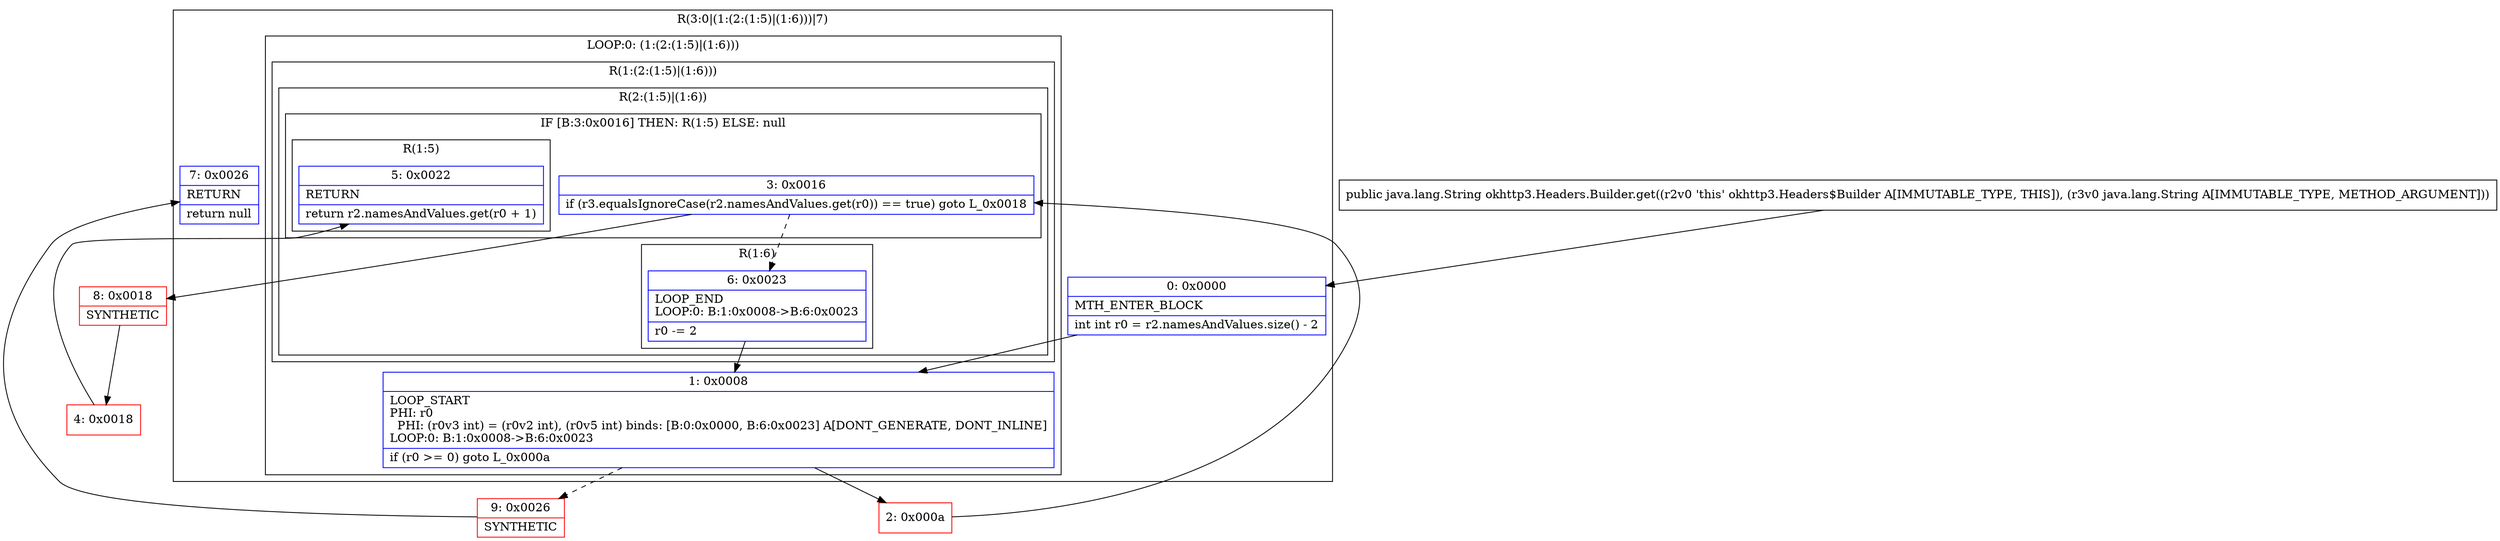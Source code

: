 digraph "CFG forokhttp3.Headers.Builder.get(Ljava\/lang\/String;)Ljava\/lang\/String;" {
subgraph cluster_Region_724791230 {
label = "R(3:0|(1:(2:(1:5)|(1:6)))|7)";
node [shape=record,color=blue];
Node_0 [shape=record,label="{0\:\ 0x0000|MTH_ENTER_BLOCK\l|int int r0 = r2.namesAndValues.size() \- 2\l}"];
subgraph cluster_LoopRegion_1339059658 {
label = "LOOP:0: (1:(2:(1:5)|(1:6)))";
node [shape=record,color=blue];
Node_1 [shape=record,label="{1\:\ 0x0008|LOOP_START\lPHI: r0 \l  PHI: (r0v3 int) = (r0v2 int), (r0v5 int) binds: [B:0:0x0000, B:6:0x0023] A[DONT_GENERATE, DONT_INLINE]\lLOOP:0: B:1:0x0008\-\>B:6:0x0023\l|if (r0 \>= 0) goto L_0x000a\l}"];
subgraph cluster_Region_2118701867 {
label = "R(1:(2:(1:5)|(1:6)))";
node [shape=record,color=blue];
subgraph cluster_Region_408919582 {
label = "R(2:(1:5)|(1:6))";
node [shape=record,color=blue];
subgraph cluster_IfRegion_1581734168 {
label = "IF [B:3:0x0016] THEN: R(1:5) ELSE: null";
node [shape=record,color=blue];
Node_3 [shape=record,label="{3\:\ 0x0016|if (r3.equalsIgnoreCase(r2.namesAndValues.get(r0)) == true) goto L_0x0018\l}"];
subgraph cluster_Region_1849267185 {
label = "R(1:5)";
node [shape=record,color=blue];
Node_5 [shape=record,label="{5\:\ 0x0022|RETURN\l|return r2.namesAndValues.get(r0 + 1)\l}"];
}
}
subgraph cluster_Region_1497465947 {
label = "R(1:6)";
node [shape=record,color=blue];
Node_6 [shape=record,label="{6\:\ 0x0023|LOOP_END\lLOOP:0: B:1:0x0008\-\>B:6:0x0023\l|r0 \-= 2\l}"];
}
}
}
}
Node_7 [shape=record,label="{7\:\ 0x0026|RETURN\l|return null\l}"];
}
Node_2 [shape=record,color=red,label="{2\:\ 0x000a}"];
Node_4 [shape=record,color=red,label="{4\:\ 0x0018}"];
Node_8 [shape=record,color=red,label="{8\:\ 0x0018|SYNTHETIC\l}"];
Node_9 [shape=record,color=red,label="{9\:\ 0x0026|SYNTHETIC\l}"];
MethodNode[shape=record,label="{public java.lang.String okhttp3.Headers.Builder.get((r2v0 'this' okhttp3.Headers$Builder A[IMMUTABLE_TYPE, THIS]), (r3v0 java.lang.String A[IMMUTABLE_TYPE, METHOD_ARGUMENT])) }"];
MethodNode -> Node_0;
Node_0 -> Node_1;
Node_1 -> Node_2;
Node_1 -> Node_9[style=dashed];
Node_3 -> Node_6[style=dashed];
Node_3 -> Node_8;
Node_6 -> Node_1;
Node_2 -> Node_3;
Node_4 -> Node_5;
Node_8 -> Node_4;
Node_9 -> Node_7;
}

